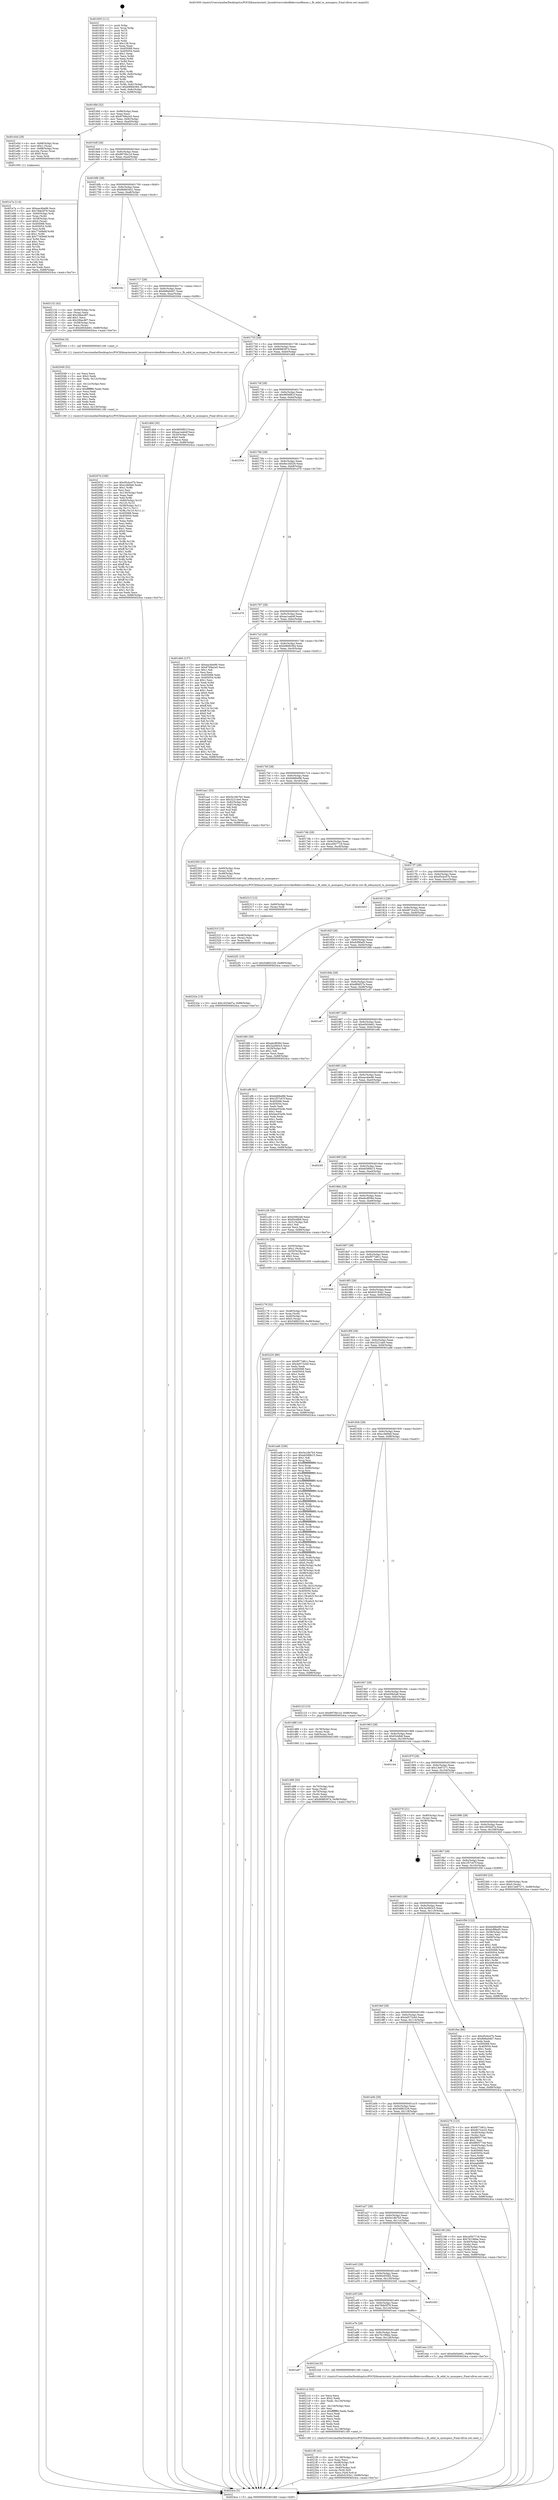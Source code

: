 digraph "0x401650" {
  label = "0x401650 (/mnt/c/Users/mathe/Desktop/tcc/POCII/binaries/extr_linuxdriversvideofbdevcorefbmon.c_fb_edid_to_monspecs_Final-ollvm.out::main(0))"
  labelloc = "t"
  node[shape=record]

  Entry [label="",width=0.3,height=0.3,shape=circle,fillcolor=black,style=filled]
  "0x4016bf" [label="{
     0x4016bf [32]\l
     | [instrs]\l
     &nbsp;&nbsp;0x4016bf \<+6\>: mov -0x88(%rbp),%eax\l
     &nbsp;&nbsp;0x4016c5 \<+2\>: mov %eax,%ecx\l
     &nbsp;&nbsp;0x4016c7 \<+6\>: sub $0x8769a2a5,%ecx\l
     &nbsp;&nbsp;0x4016cd \<+6\>: mov %eax,-0x9c(%rbp)\l
     &nbsp;&nbsp;0x4016d3 \<+6\>: mov %ecx,-0xa0(%rbp)\l
     &nbsp;&nbsp;0x4016d9 \<+6\>: je 0000000000401e5d \<main+0x80d\>\l
  }"]
  "0x401e5d" [label="{
     0x401e5d [29]\l
     | [instrs]\l
     &nbsp;&nbsp;0x401e5d \<+4\>: mov -0x68(%rbp),%rax\l
     &nbsp;&nbsp;0x401e61 \<+6\>: movl $0x1,(%rax)\l
     &nbsp;&nbsp;0x401e67 \<+4\>: mov -0x68(%rbp),%rax\l
     &nbsp;&nbsp;0x401e6b \<+3\>: movslq (%rax),%rax\l
     &nbsp;&nbsp;0x401e6e \<+4\>: shl $0x0,%rax\l
     &nbsp;&nbsp;0x401e72 \<+3\>: mov %rax,%rdi\l
     &nbsp;&nbsp;0x401e75 \<+5\>: call 0000000000401050 \<malloc@plt\>\l
     | [calls]\l
     &nbsp;&nbsp;0x401050 \{1\} (unknown)\l
  }"]
  "0x4016df" [label="{
     0x4016df [28]\l
     | [instrs]\l
     &nbsp;&nbsp;0x4016df \<+5\>: jmp 00000000004016e4 \<main+0x94\>\l
     &nbsp;&nbsp;0x4016e4 \<+6\>: mov -0x9c(%rbp),%eax\l
     &nbsp;&nbsp;0x4016ea \<+5\>: sub $0x8970bc1d,%eax\l
     &nbsp;&nbsp;0x4016ef \<+6\>: mov %eax,-0xa4(%rbp)\l
     &nbsp;&nbsp;0x4016f5 \<+6\>: je 0000000000402132 \<main+0xae2\>\l
  }"]
  Exit [label="",width=0.3,height=0.3,shape=circle,fillcolor=black,style=filled,peripheries=2]
  "0x402132" [label="{
     0x402132 [42]\l
     | [instrs]\l
     &nbsp;&nbsp;0x402132 \<+4\>: mov -0x58(%rbp),%rax\l
     &nbsp;&nbsp;0x402136 \<+2\>: mov (%rax),%ecx\l
     &nbsp;&nbsp;0x402138 \<+6\>: add $0x29bec8f7,%ecx\l
     &nbsp;&nbsp;0x40213e \<+3\>: add $0x1,%ecx\l
     &nbsp;&nbsp;0x402141 \<+6\>: sub $0x29bec8f7,%ecx\l
     &nbsp;&nbsp;0x402147 \<+4\>: mov -0x58(%rbp),%rax\l
     &nbsp;&nbsp;0x40214b \<+2\>: mov %ecx,(%rax)\l
     &nbsp;&nbsp;0x40214d \<+10\>: movl $0xe0b5de61,-0x88(%rbp)\l
     &nbsp;&nbsp;0x402157 \<+5\>: jmp 00000000004024ca \<main+0xe7a\>\l
  }"]
  "0x4016fb" [label="{
     0x4016fb [28]\l
     | [instrs]\l
     &nbsp;&nbsp;0x4016fb \<+5\>: jmp 0000000000401700 \<main+0xb0\>\l
     &nbsp;&nbsp;0x401700 \<+6\>: mov -0x9c(%rbp),%eax\l
     &nbsp;&nbsp;0x401706 \<+5\>: sub $0x8b663441,%eax\l
     &nbsp;&nbsp;0x40170b \<+6\>: mov %eax,-0xa8(%rbp)\l
     &nbsp;&nbsp;0x401711 \<+6\>: je 000000000040234c \<main+0xcfc\>\l
  }"]
  "0x40232e" [label="{
     0x40232e [15]\l
     | [instrs]\l
     &nbsp;&nbsp;0x40232e \<+10\>: movl $0x1655dd7a,-0x88(%rbp)\l
     &nbsp;&nbsp;0x402338 \<+5\>: jmp 00000000004024ca \<main+0xe7a\>\l
  }"]
  "0x40234c" [label="{
     0x40234c\l
  }", style=dashed]
  "0x401717" [label="{
     0x401717 [28]\l
     | [instrs]\l
     &nbsp;&nbsp;0x401717 \<+5\>: jmp 000000000040171c \<main+0xcc\>\l
     &nbsp;&nbsp;0x40171c \<+6\>: mov -0x9c(%rbp),%eax\l
     &nbsp;&nbsp;0x401722 \<+5\>: sub $0x8d6a0dd7,%eax\l
     &nbsp;&nbsp;0x401727 \<+6\>: mov %eax,-0xac(%rbp)\l
     &nbsp;&nbsp;0x40172d \<+6\>: je 0000000000402044 \<main+0x9f4\>\l
  }"]
  "0x40231f" [label="{
     0x40231f [15]\l
     | [instrs]\l
     &nbsp;&nbsp;0x40231f \<+4\>: mov -0x48(%rbp),%rax\l
     &nbsp;&nbsp;0x402323 \<+3\>: mov (%rax),%rax\l
     &nbsp;&nbsp;0x402326 \<+3\>: mov %rax,%rdi\l
     &nbsp;&nbsp;0x402329 \<+5\>: call 0000000000401030 \<free@plt\>\l
     | [calls]\l
     &nbsp;&nbsp;0x401030 \{1\} (unknown)\l
  }"]
  "0x402044" [label="{
     0x402044 [5]\l
     | [instrs]\l
     &nbsp;&nbsp;0x402044 \<+5\>: call 0000000000401160 \<next_i\>\l
     | [calls]\l
     &nbsp;&nbsp;0x401160 \{1\} (/mnt/c/Users/mathe/Desktop/tcc/POCII/binaries/extr_linuxdriversvideofbdevcorefbmon.c_fb_edid_to_monspecs_Final-ollvm.out::next_i)\l
  }"]
  "0x401733" [label="{
     0x401733 [28]\l
     | [instrs]\l
     &nbsp;&nbsp;0x401733 \<+5\>: jmp 0000000000401738 \<main+0xe8\>\l
     &nbsp;&nbsp;0x401738 \<+6\>: mov -0x9c(%rbp),%eax\l
     &nbsp;&nbsp;0x40173e \<+5\>: sub $0x90883974,%eax\l
     &nbsp;&nbsp;0x401743 \<+6\>: mov %eax,-0xb0(%rbp)\l
     &nbsp;&nbsp;0x401749 \<+6\>: je 0000000000401db6 \<main+0x766\>\l
  }"]
  "0x402313" [label="{
     0x402313 [12]\l
     | [instrs]\l
     &nbsp;&nbsp;0x402313 \<+4\>: mov -0x60(%rbp),%rax\l
     &nbsp;&nbsp;0x402317 \<+3\>: mov (%rax),%rdi\l
     &nbsp;&nbsp;0x40231a \<+5\>: call 0000000000401030 \<free@plt\>\l
     | [calls]\l
     &nbsp;&nbsp;0x401030 \{1\} (unknown)\l
  }"]
  "0x401db6" [label="{
     0x401db6 [30]\l
     | [instrs]\l
     &nbsp;&nbsp;0x401db6 \<+5\>: mov $0x9856f81f,%eax\l
     &nbsp;&nbsp;0x401dbb \<+5\>: mov $0xaa1eab4f,%ecx\l
     &nbsp;&nbsp;0x401dc0 \<+3\>: mov -0x30(%rbp),%edx\l
     &nbsp;&nbsp;0x401dc3 \<+3\>: cmp $0x0,%edx\l
     &nbsp;&nbsp;0x401dc6 \<+3\>: cmove %ecx,%eax\l
     &nbsp;&nbsp;0x401dc9 \<+6\>: mov %eax,-0x88(%rbp)\l
     &nbsp;&nbsp;0x401dcf \<+5\>: jmp 00000000004024ca \<main+0xe7a\>\l
  }"]
  "0x40174f" [label="{
     0x40174f [28]\l
     | [instrs]\l
     &nbsp;&nbsp;0x40174f \<+5\>: jmp 0000000000401754 \<main+0x104\>\l
     &nbsp;&nbsp;0x401754 \<+6\>: mov -0x9c(%rbp),%eax\l
     &nbsp;&nbsp;0x40175a \<+5\>: sub $0x9856f81f,%eax\l
     &nbsp;&nbsp;0x40175f \<+6\>: mov %eax,-0xb4(%rbp)\l
     &nbsp;&nbsp;0x401765 \<+6\>: je 000000000040233d \<main+0xced\>\l
  }"]
  "0x4021f6" [label="{
     0x4021f6 [42]\l
     | [instrs]\l
     &nbsp;&nbsp;0x4021f6 \<+6\>: mov -0x138(%rbp),%ecx\l
     &nbsp;&nbsp;0x4021fc \<+3\>: imul %eax,%ecx\l
     &nbsp;&nbsp;0x4021ff \<+4\>: mov -0x48(%rbp),%r8\l
     &nbsp;&nbsp;0x402203 \<+3\>: mov (%r8),%r8\l
     &nbsp;&nbsp;0x402206 \<+4\>: mov -0x40(%rbp),%r9\l
     &nbsp;&nbsp;0x40220a \<+3\>: movslq (%r9),%r9\l
     &nbsp;&nbsp;0x40220d \<+4\>: mov %ecx,(%r8,%r9,4)\l
     &nbsp;&nbsp;0x402211 \<+10\>: movl $0xfc0193e1,-0x88(%rbp)\l
     &nbsp;&nbsp;0x40221b \<+5\>: jmp 00000000004024ca \<main+0xe7a\>\l
  }"]
  "0x40233d" [label="{
     0x40233d\l
  }", style=dashed]
  "0x40176b" [label="{
     0x40176b [28]\l
     | [instrs]\l
     &nbsp;&nbsp;0x40176b \<+5\>: jmp 0000000000401770 \<main+0x120\>\l
     &nbsp;&nbsp;0x401770 \<+6\>: mov -0x9c(%rbp),%eax\l
     &nbsp;&nbsp;0x401776 \<+5\>: sub $0x9ec3d529,%eax\l
     &nbsp;&nbsp;0x40177b \<+6\>: mov %eax,-0xb8(%rbp)\l
     &nbsp;&nbsp;0x401781 \<+6\>: je 0000000000401d79 \<main+0x729\>\l
  }"]
  "0x4021c2" [label="{
     0x4021c2 [52]\l
     | [instrs]\l
     &nbsp;&nbsp;0x4021c2 \<+2\>: xor %ecx,%ecx\l
     &nbsp;&nbsp;0x4021c4 \<+5\>: mov $0x2,%edx\l
     &nbsp;&nbsp;0x4021c9 \<+6\>: mov %edx,-0x134(%rbp)\l
     &nbsp;&nbsp;0x4021cf \<+1\>: cltd\l
     &nbsp;&nbsp;0x4021d0 \<+6\>: mov -0x134(%rbp),%esi\l
     &nbsp;&nbsp;0x4021d6 \<+2\>: idiv %esi\l
     &nbsp;&nbsp;0x4021d8 \<+6\>: imul $0xfffffffe,%edx,%edx\l
     &nbsp;&nbsp;0x4021de \<+2\>: mov %ecx,%edi\l
     &nbsp;&nbsp;0x4021e0 \<+2\>: sub %edx,%edi\l
     &nbsp;&nbsp;0x4021e2 \<+2\>: mov %ecx,%edx\l
     &nbsp;&nbsp;0x4021e4 \<+3\>: sub $0x1,%edx\l
     &nbsp;&nbsp;0x4021e7 \<+2\>: add %edx,%edi\l
     &nbsp;&nbsp;0x4021e9 \<+2\>: sub %edi,%ecx\l
     &nbsp;&nbsp;0x4021eb \<+6\>: mov %ecx,-0x138(%rbp)\l
     &nbsp;&nbsp;0x4021f1 \<+5\>: call 0000000000401160 \<next_i\>\l
     | [calls]\l
     &nbsp;&nbsp;0x401160 \{1\} (/mnt/c/Users/mathe/Desktop/tcc/POCII/binaries/extr_linuxdriversvideofbdevcorefbmon.c_fb_edid_to_monspecs_Final-ollvm.out::next_i)\l
  }"]
  "0x401d79" [label="{
     0x401d79\l
  }", style=dashed]
  "0x401787" [label="{
     0x401787 [28]\l
     | [instrs]\l
     &nbsp;&nbsp;0x401787 \<+5\>: jmp 000000000040178c \<main+0x13c\>\l
     &nbsp;&nbsp;0x40178c \<+6\>: mov -0x9c(%rbp),%eax\l
     &nbsp;&nbsp;0x401792 \<+5\>: sub $0xaa1eab4f,%eax\l
     &nbsp;&nbsp;0x401797 \<+6\>: mov %eax,-0xbc(%rbp)\l
     &nbsp;&nbsp;0x40179d \<+6\>: je 0000000000401dd4 \<main+0x784\>\l
  }"]
  "0x401a97" [label="{
     0x401a97\l
  }", style=dashed]
  "0x401dd4" [label="{
     0x401dd4 [137]\l
     | [instrs]\l
     &nbsp;&nbsp;0x401dd4 \<+5\>: mov $0xeac4be96,%eax\l
     &nbsp;&nbsp;0x401dd9 \<+5\>: mov $0x8769a2a5,%ecx\l
     &nbsp;&nbsp;0x401dde \<+2\>: mov $0x1,%dl\l
     &nbsp;&nbsp;0x401de0 \<+2\>: xor %esi,%esi\l
     &nbsp;&nbsp;0x401de2 \<+7\>: mov 0x405068,%edi\l
     &nbsp;&nbsp;0x401de9 \<+8\>: mov 0x405054,%r8d\l
     &nbsp;&nbsp;0x401df1 \<+3\>: sub $0x1,%esi\l
     &nbsp;&nbsp;0x401df4 \<+3\>: mov %edi,%r9d\l
     &nbsp;&nbsp;0x401df7 \<+3\>: add %esi,%r9d\l
     &nbsp;&nbsp;0x401dfa \<+4\>: imul %r9d,%edi\l
     &nbsp;&nbsp;0x401dfe \<+3\>: and $0x1,%edi\l
     &nbsp;&nbsp;0x401e01 \<+3\>: cmp $0x0,%edi\l
     &nbsp;&nbsp;0x401e04 \<+4\>: sete %r10b\l
     &nbsp;&nbsp;0x401e08 \<+4\>: cmp $0xa,%r8d\l
     &nbsp;&nbsp;0x401e0c \<+4\>: setl %r11b\l
     &nbsp;&nbsp;0x401e10 \<+3\>: mov %r10b,%bl\l
     &nbsp;&nbsp;0x401e13 \<+3\>: xor $0xff,%bl\l
     &nbsp;&nbsp;0x401e16 \<+3\>: mov %r11b,%r14b\l
     &nbsp;&nbsp;0x401e19 \<+4\>: xor $0xff,%r14b\l
     &nbsp;&nbsp;0x401e1d \<+3\>: xor $0x0,%dl\l
     &nbsp;&nbsp;0x401e20 \<+3\>: mov %bl,%r15b\l
     &nbsp;&nbsp;0x401e23 \<+4\>: and $0x0,%r15b\l
     &nbsp;&nbsp;0x401e27 \<+3\>: and %dl,%r10b\l
     &nbsp;&nbsp;0x401e2a \<+3\>: mov %r14b,%r12b\l
     &nbsp;&nbsp;0x401e2d \<+4\>: and $0x0,%r12b\l
     &nbsp;&nbsp;0x401e31 \<+3\>: and %dl,%r11b\l
     &nbsp;&nbsp;0x401e34 \<+3\>: or %r10b,%r15b\l
     &nbsp;&nbsp;0x401e37 \<+3\>: or %r11b,%r12b\l
     &nbsp;&nbsp;0x401e3a \<+3\>: xor %r12b,%r15b\l
     &nbsp;&nbsp;0x401e3d \<+3\>: or %r14b,%bl\l
     &nbsp;&nbsp;0x401e40 \<+3\>: xor $0xff,%bl\l
     &nbsp;&nbsp;0x401e43 \<+3\>: or $0x0,%dl\l
     &nbsp;&nbsp;0x401e46 \<+2\>: and %dl,%bl\l
     &nbsp;&nbsp;0x401e48 \<+3\>: or %bl,%r15b\l
     &nbsp;&nbsp;0x401e4b \<+4\>: test $0x1,%r15b\l
     &nbsp;&nbsp;0x401e4f \<+3\>: cmovne %ecx,%eax\l
     &nbsp;&nbsp;0x401e52 \<+6\>: mov %eax,-0x88(%rbp)\l
     &nbsp;&nbsp;0x401e58 \<+5\>: jmp 00000000004024ca \<main+0xe7a\>\l
  }"]
  "0x4017a3" [label="{
     0x4017a3 [28]\l
     | [instrs]\l
     &nbsp;&nbsp;0x4017a3 \<+5\>: jmp 00000000004017a8 \<main+0x158\>\l
     &nbsp;&nbsp;0x4017a8 \<+6\>: mov -0x9c(%rbp),%eax\l
     &nbsp;&nbsp;0x4017ae \<+5\>: sub $0xb966b384,%eax\l
     &nbsp;&nbsp;0x4017b3 \<+6\>: mov %eax,-0xc0(%rbp)\l
     &nbsp;&nbsp;0x4017b9 \<+6\>: je 0000000000401aa1 \<main+0x451\>\l
  }"]
  "0x4021bd" [label="{
     0x4021bd [5]\l
     | [instrs]\l
     &nbsp;&nbsp;0x4021bd \<+5\>: call 0000000000401160 \<next_i\>\l
     | [calls]\l
     &nbsp;&nbsp;0x401160 \{1\} (/mnt/c/Users/mathe/Desktop/tcc/POCII/binaries/extr_linuxdriversvideofbdevcorefbmon.c_fb_edid_to_monspecs_Final-ollvm.out::next_i)\l
  }"]
  "0x401aa1" [label="{
     0x401aa1 [53]\l
     | [instrs]\l
     &nbsp;&nbsp;0x401aa1 \<+5\>: mov $0x5e18b7b5,%eax\l
     &nbsp;&nbsp;0x401aa6 \<+5\>: mov $0x3221de0,%ecx\l
     &nbsp;&nbsp;0x401aab \<+6\>: mov -0x82(%rbp),%dl\l
     &nbsp;&nbsp;0x401ab1 \<+7\>: mov -0x81(%rbp),%sil\l
     &nbsp;&nbsp;0x401ab8 \<+3\>: mov %dl,%dil\l
     &nbsp;&nbsp;0x401abb \<+3\>: and %sil,%dil\l
     &nbsp;&nbsp;0x401abe \<+3\>: xor %sil,%dl\l
     &nbsp;&nbsp;0x401ac1 \<+3\>: or %dl,%dil\l
     &nbsp;&nbsp;0x401ac4 \<+4\>: test $0x1,%dil\l
     &nbsp;&nbsp;0x401ac8 \<+3\>: cmovne %ecx,%eax\l
     &nbsp;&nbsp;0x401acb \<+6\>: mov %eax,-0x88(%rbp)\l
     &nbsp;&nbsp;0x401ad1 \<+5\>: jmp 00000000004024ca \<main+0xe7a\>\l
  }"]
  "0x4017bf" [label="{
     0x4017bf [28]\l
     | [instrs]\l
     &nbsp;&nbsp;0x4017bf \<+5\>: jmp 00000000004017c4 \<main+0x174\>\l
     &nbsp;&nbsp;0x4017c4 \<+6\>: mov -0x9c(%rbp),%eax\l
     &nbsp;&nbsp;0x4017ca \<+5\>: sub $0xbbfdbd96,%eax\l
     &nbsp;&nbsp;0x4017cf \<+6\>: mov %eax,-0xc4(%rbp)\l
     &nbsp;&nbsp;0x4017d5 \<+6\>: je 000000000040242e \<main+0xdde\>\l
  }"]
  "0x4024ca" [label="{
     0x4024ca [5]\l
     | [instrs]\l
     &nbsp;&nbsp;0x4024ca \<+5\>: jmp 00000000004016bf \<main+0x6f\>\l
  }"]
  "0x401650" [label="{
     0x401650 [111]\l
     | [instrs]\l
     &nbsp;&nbsp;0x401650 \<+1\>: push %rbp\l
     &nbsp;&nbsp;0x401651 \<+3\>: mov %rsp,%rbp\l
     &nbsp;&nbsp;0x401654 \<+2\>: push %r15\l
     &nbsp;&nbsp;0x401656 \<+2\>: push %r14\l
     &nbsp;&nbsp;0x401658 \<+2\>: push %r13\l
     &nbsp;&nbsp;0x40165a \<+2\>: push %r12\l
     &nbsp;&nbsp;0x40165c \<+1\>: push %rbx\l
     &nbsp;&nbsp;0x40165d \<+7\>: sub $0x128,%rsp\l
     &nbsp;&nbsp;0x401664 \<+2\>: xor %eax,%eax\l
     &nbsp;&nbsp;0x401666 \<+7\>: mov 0x405068,%ecx\l
     &nbsp;&nbsp;0x40166d \<+7\>: mov 0x405054,%edx\l
     &nbsp;&nbsp;0x401674 \<+3\>: sub $0x1,%eax\l
     &nbsp;&nbsp;0x401677 \<+3\>: mov %ecx,%r8d\l
     &nbsp;&nbsp;0x40167a \<+3\>: add %eax,%r8d\l
     &nbsp;&nbsp;0x40167d \<+4\>: imul %r8d,%ecx\l
     &nbsp;&nbsp;0x401681 \<+3\>: and $0x1,%ecx\l
     &nbsp;&nbsp;0x401684 \<+3\>: cmp $0x0,%ecx\l
     &nbsp;&nbsp;0x401687 \<+4\>: sete %r9b\l
     &nbsp;&nbsp;0x40168b \<+4\>: and $0x1,%r9b\l
     &nbsp;&nbsp;0x40168f \<+7\>: mov %r9b,-0x82(%rbp)\l
     &nbsp;&nbsp;0x401696 \<+3\>: cmp $0xa,%edx\l
     &nbsp;&nbsp;0x401699 \<+4\>: setl %r9b\l
     &nbsp;&nbsp;0x40169d \<+4\>: and $0x1,%r9b\l
     &nbsp;&nbsp;0x4016a1 \<+7\>: mov %r9b,-0x81(%rbp)\l
     &nbsp;&nbsp;0x4016a8 \<+10\>: movl $0xb966b384,-0x88(%rbp)\l
     &nbsp;&nbsp;0x4016b2 \<+6\>: mov %edi,-0x8c(%rbp)\l
     &nbsp;&nbsp;0x4016b8 \<+7\>: mov %rsi,-0x98(%rbp)\l
  }"]
  "0x402179" [label="{
     0x402179 [32]\l
     | [instrs]\l
     &nbsp;&nbsp;0x402179 \<+4\>: mov -0x48(%rbp),%rdi\l
     &nbsp;&nbsp;0x40217d \<+3\>: mov %rax,(%rdi)\l
     &nbsp;&nbsp;0x402180 \<+4\>: mov -0x40(%rbp),%rax\l
     &nbsp;&nbsp;0x402184 \<+6\>: movl $0x0,(%rax)\l
     &nbsp;&nbsp;0x40218a \<+10\>: movl $0x54882229,-0x88(%rbp)\l
     &nbsp;&nbsp;0x402194 \<+5\>: jmp 00000000004024ca \<main+0xe7a\>\l
  }"]
  "0x40242e" [label="{
     0x40242e\l
  }", style=dashed]
  "0x4017db" [label="{
     0x4017db [28]\l
     | [instrs]\l
     &nbsp;&nbsp;0x4017db \<+5\>: jmp 00000000004017e0 \<main+0x190\>\l
     &nbsp;&nbsp;0x4017e0 \<+6\>: mov -0x9c(%rbp),%eax\l
     &nbsp;&nbsp;0x4017e6 \<+5\>: sub $0xcd5b7718,%eax\l
     &nbsp;&nbsp;0x4017eb \<+6\>: mov %eax,-0xc8(%rbp)\l
     &nbsp;&nbsp;0x4017f1 \<+6\>: je 0000000000402300 \<main+0xcb0\>\l
  }"]
  "0x40207d" [label="{
     0x40207d [166]\l
     | [instrs]\l
     &nbsp;&nbsp;0x40207d \<+5\>: mov $0xd5cbcd7b,%ecx\l
     &nbsp;&nbsp;0x402082 \<+5\>: mov $0xcc8d9a6,%edx\l
     &nbsp;&nbsp;0x402087 \<+3\>: mov $0x1,%r8b\l
     &nbsp;&nbsp;0x40208a \<+2\>: xor %esi,%esi\l
     &nbsp;&nbsp;0x40208c \<+6\>: mov -0x130(%rbp),%edi\l
     &nbsp;&nbsp;0x402092 \<+3\>: imul %eax,%edi\l
     &nbsp;&nbsp;0x402095 \<+3\>: mov %dil,%r9b\l
     &nbsp;&nbsp;0x402098 \<+4\>: mov -0x60(%rbp),%r10\l
     &nbsp;&nbsp;0x40209c \<+3\>: mov (%r10),%r10\l
     &nbsp;&nbsp;0x40209f \<+4\>: mov -0x58(%rbp),%r11\l
     &nbsp;&nbsp;0x4020a3 \<+3\>: movslq (%r11),%r11\l
     &nbsp;&nbsp;0x4020a6 \<+4\>: mov %r9b,(%r10,%r11,1)\l
     &nbsp;&nbsp;0x4020aa \<+7\>: mov 0x405068,%eax\l
     &nbsp;&nbsp;0x4020b1 \<+7\>: mov 0x405054,%edi\l
     &nbsp;&nbsp;0x4020b8 \<+3\>: sub $0x1,%esi\l
     &nbsp;&nbsp;0x4020bb \<+2\>: mov %eax,%ebx\l
     &nbsp;&nbsp;0x4020bd \<+2\>: add %esi,%ebx\l
     &nbsp;&nbsp;0x4020bf \<+3\>: imul %ebx,%eax\l
     &nbsp;&nbsp;0x4020c2 \<+3\>: and $0x1,%eax\l
     &nbsp;&nbsp;0x4020c5 \<+3\>: cmp $0x0,%eax\l
     &nbsp;&nbsp;0x4020c8 \<+4\>: sete %r9b\l
     &nbsp;&nbsp;0x4020cc \<+3\>: cmp $0xa,%edi\l
     &nbsp;&nbsp;0x4020cf \<+4\>: setl %r14b\l
     &nbsp;&nbsp;0x4020d3 \<+3\>: mov %r9b,%r15b\l
     &nbsp;&nbsp;0x4020d6 \<+4\>: xor $0xff,%r15b\l
     &nbsp;&nbsp;0x4020da \<+3\>: mov %r14b,%r12b\l
     &nbsp;&nbsp;0x4020dd \<+4\>: xor $0xff,%r12b\l
     &nbsp;&nbsp;0x4020e1 \<+4\>: xor $0x1,%r8b\l
     &nbsp;&nbsp;0x4020e5 \<+3\>: mov %r15b,%r13b\l
     &nbsp;&nbsp;0x4020e8 \<+4\>: and $0xff,%r13b\l
     &nbsp;&nbsp;0x4020ec \<+3\>: and %r8b,%r9b\l
     &nbsp;&nbsp;0x4020ef \<+3\>: mov %r12b,%al\l
     &nbsp;&nbsp;0x4020f2 \<+2\>: and $0xff,%al\l
     &nbsp;&nbsp;0x4020f4 \<+3\>: and %r8b,%r14b\l
     &nbsp;&nbsp;0x4020f7 \<+3\>: or %r9b,%r13b\l
     &nbsp;&nbsp;0x4020fa \<+3\>: or %r14b,%al\l
     &nbsp;&nbsp;0x4020fd \<+3\>: xor %al,%r13b\l
     &nbsp;&nbsp;0x402100 \<+3\>: or %r12b,%r15b\l
     &nbsp;&nbsp;0x402103 \<+4\>: xor $0xff,%r15b\l
     &nbsp;&nbsp;0x402107 \<+4\>: or $0x1,%r8b\l
     &nbsp;&nbsp;0x40210b \<+3\>: and %r8b,%r15b\l
     &nbsp;&nbsp;0x40210e \<+3\>: or %r15b,%r13b\l
     &nbsp;&nbsp;0x402111 \<+4\>: test $0x1,%r13b\l
     &nbsp;&nbsp;0x402115 \<+3\>: cmovne %edx,%ecx\l
     &nbsp;&nbsp;0x402118 \<+6\>: mov %ecx,-0x88(%rbp)\l
     &nbsp;&nbsp;0x40211e \<+5\>: jmp 00000000004024ca \<main+0xe7a\>\l
  }"]
  "0x402300" [label="{
     0x402300 [19]\l
     | [instrs]\l
     &nbsp;&nbsp;0x402300 \<+4\>: mov -0x60(%rbp),%rax\l
     &nbsp;&nbsp;0x402304 \<+3\>: mov (%rax),%rdi\l
     &nbsp;&nbsp;0x402307 \<+4\>: mov -0x48(%rbp),%rax\l
     &nbsp;&nbsp;0x40230b \<+3\>: mov (%rax),%rsi\l
     &nbsp;&nbsp;0x40230e \<+5\>: call 0000000000401440 \<fb_edmymyid_to_monspecs\>\l
     | [calls]\l
     &nbsp;&nbsp;0x401440 \{1\} (/mnt/c/Users/mathe/Desktop/tcc/POCII/binaries/extr_linuxdriversvideofbdevcorefbmon.c_fb_edid_to_monspecs_Final-ollvm.out::fb_edmymyid_to_monspecs)\l
  }"]
  "0x4017f7" [label="{
     0x4017f7 [28]\l
     | [instrs]\l
     &nbsp;&nbsp;0x4017f7 \<+5\>: jmp 00000000004017fc \<main+0x1ac\>\l
     &nbsp;&nbsp;0x4017fc \<+6\>: mov -0x9c(%rbp),%eax\l
     &nbsp;&nbsp;0x401802 \<+5\>: sub $0xd5cbcd7b,%eax\l
     &nbsp;&nbsp;0x401807 \<+6\>: mov %eax,-0xcc(%rbp)\l
     &nbsp;&nbsp;0x40180d \<+6\>: je 0000000000402453 \<main+0xe03\>\l
  }"]
  "0x402049" [label="{
     0x402049 [52]\l
     | [instrs]\l
     &nbsp;&nbsp;0x402049 \<+2\>: xor %ecx,%ecx\l
     &nbsp;&nbsp;0x40204b \<+5\>: mov $0x2,%edx\l
     &nbsp;&nbsp;0x402050 \<+6\>: mov %edx,-0x12c(%rbp)\l
     &nbsp;&nbsp;0x402056 \<+1\>: cltd\l
     &nbsp;&nbsp;0x402057 \<+6\>: mov -0x12c(%rbp),%esi\l
     &nbsp;&nbsp;0x40205d \<+2\>: idiv %esi\l
     &nbsp;&nbsp;0x40205f \<+6\>: imul $0xfffffffe,%edx,%edx\l
     &nbsp;&nbsp;0x402065 \<+2\>: mov %ecx,%edi\l
     &nbsp;&nbsp;0x402067 \<+2\>: sub %edx,%edi\l
     &nbsp;&nbsp;0x402069 \<+2\>: mov %ecx,%edx\l
     &nbsp;&nbsp;0x40206b \<+3\>: sub $0x1,%edx\l
     &nbsp;&nbsp;0x40206e \<+2\>: add %edx,%edi\l
     &nbsp;&nbsp;0x402070 \<+2\>: sub %edi,%ecx\l
     &nbsp;&nbsp;0x402072 \<+6\>: mov %ecx,-0x130(%rbp)\l
     &nbsp;&nbsp;0x402078 \<+5\>: call 0000000000401160 \<next_i\>\l
     | [calls]\l
     &nbsp;&nbsp;0x401160 \{1\} (/mnt/c/Users/mathe/Desktop/tcc/POCII/binaries/extr_linuxdriversvideofbdevcorefbmon.c_fb_edid_to_monspecs_Final-ollvm.out::next_i)\l
  }"]
  "0x402453" [label="{
     0x402453\l
  }", style=dashed]
  "0x401813" [label="{
     0x401813 [28]\l
     | [instrs]\l
     &nbsp;&nbsp;0x401813 \<+5\>: jmp 0000000000401818 \<main+0x1c8\>\l
     &nbsp;&nbsp;0x401818 \<+6\>: mov -0x9c(%rbp),%eax\l
     &nbsp;&nbsp;0x40181e \<+5\>: sub $0xd672ce32,%eax\l
     &nbsp;&nbsp;0x401823 \<+6\>: mov %eax,-0xd0(%rbp)\l
     &nbsp;&nbsp;0x401829 \<+6\>: je 00000000004022f1 \<main+0xca1\>\l
  }"]
  "0x401a7b" [label="{
     0x401a7b [28]\l
     | [instrs]\l
     &nbsp;&nbsp;0x401a7b \<+5\>: jmp 0000000000401a80 \<main+0x430\>\l
     &nbsp;&nbsp;0x401a80 \<+6\>: mov -0x9c(%rbp),%eax\l
     &nbsp;&nbsp;0x401a86 \<+5\>: sub $0x7fc196be,%eax\l
     &nbsp;&nbsp;0x401a8b \<+6\>: mov %eax,-0x128(%rbp)\l
     &nbsp;&nbsp;0x401a91 \<+6\>: je 00000000004021bd \<main+0xb6d\>\l
  }"]
  "0x4022f1" [label="{
     0x4022f1 [15]\l
     | [instrs]\l
     &nbsp;&nbsp;0x4022f1 \<+10\>: movl $0x54882229,-0x88(%rbp)\l
     &nbsp;&nbsp;0x4022fb \<+5\>: jmp 00000000004024ca \<main+0xe7a\>\l
  }"]
  "0x40182f" [label="{
     0x40182f [28]\l
     | [instrs]\l
     &nbsp;&nbsp;0x40182f \<+5\>: jmp 0000000000401834 \<main+0x1e4\>\l
     &nbsp;&nbsp;0x401834 \<+6\>: mov -0x9c(%rbp),%eax\l
     &nbsp;&nbsp;0x40183a \<+5\>: sub $0xdcf9fad5,%eax\l
     &nbsp;&nbsp;0x40183f \<+6\>: mov %eax,-0xd4(%rbp)\l
     &nbsp;&nbsp;0x401845 \<+6\>: je 0000000000401fd0 \<main+0x980\>\l
  }"]
  "0x401eec" [label="{
     0x401eec [15]\l
     | [instrs]\l
     &nbsp;&nbsp;0x401eec \<+10\>: movl $0xe0b5de61,-0x88(%rbp)\l
     &nbsp;&nbsp;0x401ef6 \<+5\>: jmp 00000000004024ca \<main+0xe7a\>\l
  }"]
  "0x401fd0" [label="{
     0x401fd0 [30]\l
     | [instrs]\l
     &nbsp;&nbsp;0x401fd0 \<+5\>: mov $0xebc8f384,%eax\l
     &nbsp;&nbsp;0x401fd5 \<+5\>: mov $0x3a2663c5,%ecx\l
     &nbsp;&nbsp;0x401fda \<+3\>: mov -0x29(%rbp),%dl\l
     &nbsp;&nbsp;0x401fdd \<+3\>: test $0x1,%dl\l
     &nbsp;&nbsp;0x401fe0 \<+3\>: cmovne %ecx,%eax\l
     &nbsp;&nbsp;0x401fe3 \<+6\>: mov %eax,-0x88(%rbp)\l
     &nbsp;&nbsp;0x401fe9 \<+5\>: jmp 00000000004024ca \<main+0xe7a\>\l
  }"]
  "0x40184b" [label="{
     0x40184b [28]\l
     | [instrs]\l
     &nbsp;&nbsp;0x40184b \<+5\>: jmp 0000000000401850 \<main+0x200\>\l
     &nbsp;&nbsp;0x401850 \<+6\>: mov -0x9c(%rbp),%eax\l
     &nbsp;&nbsp;0x401856 \<+5\>: sub $0xdf66f27e,%eax\l
     &nbsp;&nbsp;0x40185b \<+6\>: mov %eax,-0xd8(%rbp)\l
     &nbsp;&nbsp;0x401861 \<+6\>: je 0000000000401cd7 \<main+0x687\>\l
  }"]
  "0x401a5f" [label="{
     0x401a5f [28]\l
     | [instrs]\l
     &nbsp;&nbsp;0x401a5f \<+5\>: jmp 0000000000401a64 \<main+0x414\>\l
     &nbsp;&nbsp;0x401a64 \<+6\>: mov -0x9c(%rbp),%eax\l
     &nbsp;&nbsp;0x401a6a \<+5\>: sub $0x78de5f79,%eax\l
     &nbsp;&nbsp;0x401a6f \<+6\>: mov %eax,-0x124(%rbp)\l
     &nbsp;&nbsp;0x401a75 \<+6\>: je 0000000000401eec \<main+0x89c\>\l
  }"]
  "0x401cd7" [label="{
     0x401cd7\l
  }", style=dashed]
  "0x401867" [label="{
     0x401867 [28]\l
     | [instrs]\l
     &nbsp;&nbsp;0x401867 \<+5\>: jmp 000000000040186c \<main+0x21c\>\l
     &nbsp;&nbsp;0x40186c \<+6\>: mov -0x9c(%rbp),%eax\l
     &nbsp;&nbsp;0x401872 \<+5\>: sub $0xe0b5de61,%eax\l
     &nbsp;&nbsp;0x401877 \<+6\>: mov %eax,-0xdc(%rbp)\l
     &nbsp;&nbsp;0x40187d \<+6\>: je 0000000000401efb \<main+0x8ab\>\l
  }"]
  "0x4023d3" [label="{
     0x4023d3\l
  }", style=dashed]
  "0x401efb" [label="{
     0x401efb [91]\l
     | [instrs]\l
     &nbsp;&nbsp;0x401efb \<+5\>: mov $0xbbfdbd96,%eax\l
     &nbsp;&nbsp;0x401f00 \<+5\>: mov $0x1f57c67f,%ecx\l
     &nbsp;&nbsp;0x401f05 \<+7\>: mov 0x405068,%edx\l
     &nbsp;&nbsp;0x401f0c \<+7\>: mov 0x405054,%esi\l
     &nbsp;&nbsp;0x401f13 \<+2\>: mov %edx,%edi\l
     &nbsp;&nbsp;0x401f15 \<+6\>: sub $0xbee55e4b,%edi\l
     &nbsp;&nbsp;0x401f1b \<+3\>: sub $0x1,%edi\l
     &nbsp;&nbsp;0x401f1e \<+6\>: add $0xbee55e4b,%edi\l
     &nbsp;&nbsp;0x401f24 \<+3\>: imul %edi,%edx\l
     &nbsp;&nbsp;0x401f27 \<+3\>: and $0x1,%edx\l
     &nbsp;&nbsp;0x401f2a \<+3\>: cmp $0x0,%edx\l
     &nbsp;&nbsp;0x401f2d \<+4\>: sete %r8b\l
     &nbsp;&nbsp;0x401f31 \<+3\>: cmp $0xa,%esi\l
     &nbsp;&nbsp;0x401f34 \<+4\>: setl %r9b\l
     &nbsp;&nbsp;0x401f38 \<+3\>: mov %r8b,%r10b\l
     &nbsp;&nbsp;0x401f3b \<+3\>: and %r9b,%r10b\l
     &nbsp;&nbsp;0x401f3e \<+3\>: xor %r9b,%r8b\l
     &nbsp;&nbsp;0x401f41 \<+3\>: or %r8b,%r10b\l
     &nbsp;&nbsp;0x401f44 \<+4\>: test $0x1,%r10b\l
     &nbsp;&nbsp;0x401f48 \<+3\>: cmovne %ecx,%eax\l
     &nbsp;&nbsp;0x401f4b \<+6\>: mov %eax,-0x88(%rbp)\l
     &nbsp;&nbsp;0x401f51 \<+5\>: jmp 00000000004024ca \<main+0xe7a\>\l
  }"]
  "0x401883" [label="{
     0x401883 [28]\l
     | [instrs]\l
     &nbsp;&nbsp;0x401883 \<+5\>: jmp 0000000000401888 \<main+0x238\>\l
     &nbsp;&nbsp;0x401888 \<+6\>: mov -0x9c(%rbp),%eax\l
     &nbsp;&nbsp;0x40188e \<+5\>: sub $0xeac4be96,%eax\l
     &nbsp;&nbsp;0x401893 \<+6\>: mov %eax,-0xe0(%rbp)\l
     &nbsp;&nbsp;0x401899 \<+6\>: je 00000000004023f1 \<main+0xda1\>\l
  }"]
  "0x401a43" [label="{
     0x401a43 [28]\l
     | [instrs]\l
     &nbsp;&nbsp;0x401a43 \<+5\>: jmp 0000000000401a48 \<main+0x3f8\>\l
     &nbsp;&nbsp;0x401a48 \<+6\>: mov -0x9c(%rbp),%eax\l
     &nbsp;&nbsp;0x401a4e \<+5\>: sub $0x66c65582,%eax\l
     &nbsp;&nbsp;0x401a53 \<+6\>: mov %eax,-0x120(%rbp)\l
     &nbsp;&nbsp;0x401a59 \<+6\>: je 00000000004023d3 \<main+0xd83\>\l
  }"]
  "0x4023f1" [label="{
     0x4023f1\l
  }", style=dashed]
  "0x40189f" [label="{
     0x40189f [28]\l
     | [instrs]\l
     &nbsp;&nbsp;0x40189f \<+5\>: jmp 00000000004018a4 \<main+0x254\>\l
     &nbsp;&nbsp;0x4018a4 \<+6\>: mov -0x9c(%rbp),%eax\l
     &nbsp;&nbsp;0x4018aa \<+5\>: sub $0xeb589b15,%eax\l
     &nbsp;&nbsp;0x4018af \<+6\>: mov %eax,-0xe4(%rbp)\l
     &nbsp;&nbsp;0x4018b5 \<+6\>: je 0000000000401c26 \<main+0x5d6\>\l
  }"]
  "0x40238e" [label="{
     0x40238e\l
  }", style=dashed]
  "0x401c26" [label="{
     0x401c26 [30]\l
     | [instrs]\l
     &nbsp;&nbsp;0x401c26 \<+5\>: mov $0xd39b2a8,%eax\l
     &nbsp;&nbsp;0x401c2b \<+5\>: mov $0xf3cbfb8,%ecx\l
     &nbsp;&nbsp;0x401c30 \<+3\>: mov -0x31(%rbp),%dl\l
     &nbsp;&nbsp;0x401c33 \<+3\>: test $0x1,%dl\l
     &nbsp;&nbsp;0x401c36 \<+3\>: cmovne %ecx,%eax\l
     &nbsp;&nbsp;0x401c39 \<+6\>: mov %eax,-0x88(%rbp)\l
     &nbsp;&nbsp;0x401c3f \<+5\>: jmp 00000000004024ca \<main+0xe7a\>\l
  }"]
  "0x4018bb" [label="{
     0x4018bb [28]\l
     | [instrs]\l
     &nbsp;&nbsp;0x4018bb \<+5\>: jmp 00000000004018c0 \<main+0x270\>\l
     &nbsp;&nbsp;0x4018c0 \<+6\>: mov -0x9c(%rbp),%eax\l
     &nbsp;&nbsp;0x4018c6 \<+5\>: sub $0xebc8f384,%eax\l
     &nbsp;&nbsp;0x4018cb \<+6\>: mov %eax,-0xe8(%rbp)\l
     &nbsp;&nbsp;0x4018d1 \<+6\>: je 000000000040215c \<main+0xb0c\>\l
  }"]
  "0x401a27" [label="{
     0x401a27 [28]\l
     | [instrs]\l
     &nbsp;&nbsp;0x401a27 \<+5\>: jmp 0000000000401a2c \<main+0x3dc\>\l
     &nbsp;&nbsp;0x401a2c \<+6\>: mov -0x9c(%rbp),%eax\l
     &nbsp;&nbsp;0x401a32 \<+5\>: sub $0x5e18b7b5,%eax\l
     &nbsp;&nbsp;0x401a37 \<+6\>: mov %eax,-0x11c(%rbp)\l
     &nbsp;&nbsp;0x401a3d \<+6\>: je 000000000040238e \<main+0xd3e\>\l
  }"]
  "0x40215c" [label="{
     0x40215c [29]\l
     | [instrs]\l
     &nbsp;&nbsp;0x40215c \<+4\>: mov -0x50(%rbp),%rax\l
     &nbsp;&nbsp;0x402160 \<+6\>: movl $0x1,(%rax)\l
     &nbsp;&nbsp;0x402166 \<+4\>: mov -0x50(%rbp),%rax\l
     &nbsp;&nbsp;0x40216a \<+3\>: movslq (%rax),%rax\l
     &nbsp;&nbsp;0x40216d \<+4\>: shl $0x2,%rax\l
     &nbsp;&nbsp;0x402171 \<+3\>: mov %rax,%rdi\l
     &nbsp;&nbsp;0x402174 \<+5\>: call 0000000000401050 \<malloc@plt\>\l
     | [calls]\l
     &nbsp;&nbsp;0x401050 \{1\} (unknown)\l
  }"]
  "0x4018d7" [label="{
     0x4018d7 [28]\l
     | [instrs]\l
     &nbsp;&nbsp;0x4018d7 \<+5\>: jmp 00000000004018dc \<main+0x28c\>\l
     &nbsp;&nbsp;0x4018dc \<+6\>: mov -0x9c(%rbp),%eax\l
     &nbsp;&nbsp;0x4018e2 \<+5\>: sub $0xf977d81c,%eax\l
     &nbsp;&nbsp;0x4018e7 \<+6\>: mov %eax,-0xec(%rbp)\l
     &nbsp;&nbsp;0x4018ed \<+6\>: je 00000000004024ad \<main+0xe5d\>\l
  }"]
  "0x402199" [label="{
     0x402199 [36]\l
     | [instrs]\l
     &nbsp;&nbsp;0x402199 \<+5\>: mov $0xcd5b7718,%eax\l
     &nbsp;&nbsp;0x40219e \<+5\>: mov $0x7fc196be,%ecx\l
     &nbsp;&nbsp;0x4021a3 \<+4\>: mov -0x40(%rbp),%rdx\l
     &nbsp;&nbsp;0x4021a7 \<+2\>: mov (%rdx),%esi\l
     &nbsp;&nbsp;0x4021a9 \<+4\>: mov -0x50(%rbp),%rdx\l
     &nbsp;&nbsp;0x4021ad \<+2\>: cmp (%rdx),%esi\l
     &nbsp;&nbsp;0x4021af \<+3\>: cmovl %ecx,%eax\l
     &nbsp;&nbsp;0x4021b2 \<+6\>: mov %eax,-0x88(%rbp)\l
     &nbsp;&nbsp;0x4021b8 \<+5\>: jmp 00000000004024ca \<main+0xe7a\>\l
  }"]
  "0x4024ad" [label="{
     0x4024ad\l
  }", style=dashed]
  "0x4018f3" [label="{
     0x4018f3 [28]\l
     | [instrs]\l
     &nbsp;&nbsp;0x4018f3 \<+5\>: jmp 00000000004018f8 \<main+0x2a8\>\l
     &nbsp;&nbsp;0x4018f8 \<+6\>: mov -0x9c(%rbp),%eax\l
     &nbsp;&nbsp;0x4018fe \<+5\>: sub $0xfc0193e1,%eax\l
     &nbsp;&nbsp;0x401903 \<+6\>: mov %eax,-0xf0(%rbp)\l
     &nbsp;&nbsp;0x401909 \<+6\>: je 0000000000402220 \<main+0xbd0\>\l
  }"]
  "0x401a0b" [label="{
     0x401a0b [28]\l
     | [instrs]\l
     &nbsp;&nbsp;0x401a0b \<+5\>: jmp 0000000000401a10 \<main+0x3c0\>\l
     &nbsp;&nbsp;0x401a10 \<+6\>: mov -0x9c(%rbp),%eax\l
     &nbsp;&nbsp;0x401a16 \<+5\>: sub $0x54882229,%eax\l
     &nbsp;&nbsp;0x401a1b \<+6\>: mov %eax,-0x118(%rbp)\l
     &nbsp;&nbsp;0x401a21 \<+6\>: je 0000000000402199 \<main+0xb49\>\l
  }"]
  "0x402220" [label="{
     0x402220 [86]\l
     | [instrs]\l
     &nbsp;&nbsp;0x402220 \<+5\>: mov $0xf977d81c,%eax\l
     &nbsp;&nbsp;0x402225 \<+5\>: mov $0x4d573cb0,%ecx\l
     &nbsp;&nbsp;0x40222a \<+2\>: xor %edx,%edx\l
     &nbsp;&nbsp;0x40222c \<+7\>: mov 0x405068,%esi\l
     &nbsp;&nbsp;0x402233 \<+7\>: mov 0x405054,%edi\l
     &nbsp;&nbsp;0x40223a \<+3\>: sub $0x1,%edx\l
     &nbsp;&nbsp;0x40223d \<+3\>: mov %esi,%r8d\l
     &nbsp;&nbsp;0x402240 \<+3\>: add %edx,%r8d\l
     &nbsp;&nbsp;0x402243 \<+4\>: imul %r8d,%esi\l
     &nbsp;&nbsp;0x402247 \<+3\>: and $0x1,%esi\l
     &nbsp;&nbsp;0x40224a \<+3\>: cmp $0x0,%esi\l
     &nbsp;&nbsp;0x40224d \<+4\>: sete %r9b\l
     &nbsp;&nbsp;0x402251 \<+3\>: cmp $0xa,%edi\l
     &nbsp;&nbsp;0x402254 \<+4\>: setl %r10b\l
     &nbsp;&nbsp;0x402258 \<+3\>: mov %r9b,%r11b\l
     &nbsp;&nbsp;0x40225b \<+3\>: and %r10b,%r11b\l
     &nbsp;&nbsp;0x40225e \<+3\>: xor %r10b,%r9b\l
     &nbsp;&nbsp;0x402261 \<+3\>: or %r9b,%r11b\l
     &nbsp;&nbsp;0x402264 \<+4\>: test $0x1,%r11b\l
     &nbsp;&nbsp;0x402268 \<+3\>: cmovne %ecx,%eax\l
     &nbsp;&nbsp;0x40226b \<+6\>: mov %eax,-0x88(%rbp)\l
     &nbsp;&nbsp;0x402271 \<+5\>: jmp 00000000004024ca \<main+0xe7a\>\l
  }"]
  "0x40190f" [label="{
     0x40190f [28]\l
     | [instrs]\l
     &nbsp;&nbsp;0x40190f \<+5\>: jmp 0000000000401914 \<main+0x2c4\>\l
     &nbsp;&nbsp;0x401914 \<+6\>: mov -0x9c(%rbp),%eax\l
     &nbsp;&nbsp;0x40191a \<+5\>: sub $0x3221de0,%eax\l
     &nbsp;&nbsp;0x40191f \<+6\>: mov %eax,-0xf4(%rbp)\l
     &nbsp;&nbsp;0x401925 \<+6\>: je 0000000000401ad6 \<main+0x486\>\l
  }"]
  "0x402276" [label="{
     0x402276 [123]\l
     | [instrs]\l
     &nbsp;&nbsp;0x402276 \<+5\>: mov $0xf977d81c,%eax\l
     &nbsp;&nbsp;0x40227b \<+5\>: mov $0xd672ce32,%ecx\l
     &nbsp;&nbsp;0x402280 \<+4\>: mov -0x40(%rbp),%rdx\l
     &nbsp;&nbsp;0x402284 \<+2\>: mov (%rdx),%esi\l
     &nbsp;&nbsp;0x402286 \<+6\>: add $0x880577ed,%esi\l
     &nbsp;&nbsp;0x40228c \<+3\>: add $0x1,%esi\l
     &nbsp;&nbsp;0x40228f \<+6\>: sub $0x880577ed,%esi\l
     &nbsp;&nbsp;0x402295 \<+4\>: mov -0x40(%rbp),%rdx\l
     &nbsp;&nbsp;0x402299 \<+2\>: mov %esi,(%rdx)\l
     &nbsp;&nbsp;0x40229b \<+7\>: mov 0x405068,%esi\l
     &nbsp;&nbsp;0x4022a2 \<+7\>: mov 0x405054,%edi\l
     &nbsp;&nbsp;0x4022a9 \<+3\>: mov %esi,%r8d\l
     &nbsp;&nbsp;0x4022ac \<+7\>: sub $0xea84f897,%r8d\l
     &nbsp;&nbsp;0x4022b3 \<+4\>: sub $0x1,%r8d\l
     &nbsp;&nbsp;0x4022b7 \<+7\>: add $0xea84f897,%r8d\l
     &nbsp;&nbsp;0x4022be \<+4\>: imul %r8d,%esi\l
     &nbsp;&nbsp;0x4022c2 \<+3\>: and $0x1,%esi\l
     &nbsp;&nbsp;0x4022c5 \<+3\>: cmp $0x0,%esi\l
     &nbsp;&nbsp;0x4022c8 \<+4\>: sete %r9b\l
     &nbsp;&nbsp;0x4022cc \<+3\>: cmp $0xa,%edi\l
     &nbsp;&nbsp;0x4022cf \<+4\>: setl %r10b\l
     &nbsp;&nbsp;0x4022d3 \<+3\>: mov %r9b,%r11b\l
     &nbsp;&nbsp;0x4022d6 \<+3\>: and %r10b,%r11b\l
     &nbsp;&nbsp;0x4022d9 \<+3\>: xor %r10b,%r9b\l
     &nbsp;&nbsp;0x4022dc \<+3\>: or %r9b,%r11b\l
     &nbsp;&nbsp;0x4022df \<+4\>: test $0x1,%r11b\l
     &nbsp;&nbsp;0x4022e3 \<+3\>: cmovne %ecx,%eax\l
     &nbsp;&nbsp;0x4022e6 \<+6\>: mov %eax,-0x88(%rbp)\l
     &nbsp;&nbsp;0x4022ec \<+5\>: jmp 00000000004024ca \<main+0xe7a\>\l
  }"]
  "0x401ad6" [label="{
     0x401ad6 [336]\l
     | [instrs]\l
     &nbsp;&nbsp;0x401ad6 \<+5\>: mov $0x5e18b7b5,%eax\l
     &nbsp;&nbsp;0x401adb \<+5\>: mov $0xeb589b15,%ecx\l
     &nbsp;&nbsp;0x401ae0 \<+2\>: mov $0x1,%dl\l
     &nbsp;&nbsp;0x401ae2 \<+3\>: mov %rsp,%rsi\l
     &nbsp;&nbsp;0x401ae5 \<+4\>: add $0xfffffffffffffff0,%rsi\l
     &nbsp;&nbsp;0x401ae9 \<+3\>: mov %rsi,%rsp\l
     &nbsp;&nbsp;0x401aec \<+4\>: mov %rsi,-0x80(%rbp)\l
     &nbsp;&nbsp;0x401af0 \<+3\>: mov %rsp,%rsi\l
     &nbsp;&nbsp;0x401af3 \<+4\>: add $0xfffffffffffffff0,%rsi\l
     &nbsp;&nbsp;0x401af7 \<+3\>: mov %rsi,%rsp\l
     &nbsp;&nbsp;0x401afa \<+3\>: mov %rsp,%rdi\l
     &nbsp;&nbsp;0x401afd \<+4\>: add $0xfffffffffffffff0,%rdi\l
     &nbsp;&nbsp;0x401b01 \<+3\>: mov %rdi,%rsp\l
     &nbsp;&nbsp;0x401b04 \<+4\>: mov %rdi,-0x78(%rbp)\l
     &nbsp;&nbsp;0x401b08 \<+3\>: mov %rsp,%rdi\l
     &nbsp;&nbsp;0x401b0b \<+4\>: add $0xfffffffffffffff0,%rdi\l
     &nbsp;&nbsp;0x401b0f \<+3\>: mov %rdi,%rsp\l
     &nbsp;&nbsp;0x401b12 \<+4\>: mov %rdi,-0x70(%rbp)\l
     &nbsp;&nbsp;0x401b16 \<+3\>: mov %rsp,%rdi\l
     &nbsp;&nbsp;0x401b19 \<+4\>: add $0xfffffffffffffff0,%rdi\l
     &nbsp;&nbsp;0x401b1d \<+3\>: mov %rdi,%rsp\l
     &nbsp;&nbsp;0x401b20 \<+4\>: mov %rdi,-0x68(%rbp)\l
     &nbsp;&nbsp;0x401b24 \<+3\>: mov %rsp,%rdi\l
     &nbsp;&nbsp;0x401b27 \<+4\>: add $0xfffffffffffffff0,%rdi\l
     &nbsp;&nbsp;0x401b2b \<+3\>: mov %rdi,%rsp\l
     &nbsp;&nbsp;0x401b2e \<+4\>: mov %rdi,-0x60(%rbp)\l
     &nbsp;&nbsp;0x401b32 \<+3\>: mov %rsp,%rdi\l
     &nbsp;&nbsp;0x401b35 \<+4\>: add $0xfffffffffffffff0,%rdi\l
     &nbsp;&nbsp;0x401b39 \<+3\>: mov %rdi,%rsp\l
     &nbsp;&nbsp;0x401b3c \<+4\>: mov %rdi,-0x58(%rbp)\l
     &nbsp;&nbsp;0x401b40 \<+3\>: mov %rsp,%rdi\l
     &nbsp;&nbsp;0x401b43 \<+4\>: add $0xfffffffffffffff0,%rdi\l
     &nbsp;&nbsp;0x401b47 \<+3\>: mov %rdi,%rsp\l
     &nbsp;&nbsp;0x401b4a \<+4\>: mov %rdi,-0x50(%rbp)\l
     &nbsp;&nbsp;0x401b4e \<+3\>: mov %rsp,%rdi\l
     &nbsp;&nbsp;0x401b51 \<+4\>: add $0xfffffffffffffff0,%rdi\l
     &nbsp;&nbsp;0x401b55 \<+3\>: mov %rdi,%rsp\l
     &nbsp;&nbsp;0x401b58 \<+4\>: mov %rdi,-0x48(%rbp)\l
     &nbsp;&nbsp;0x401b5c \<+3\>: mov %rsp,%rdi\l
     &nbsp;&nbsp;0x401b5f \<+4\>: add $0xfffffffffffffff0,%rdi\l
     &nbsp;&nbsp;0x401b63 \<+3\>: mov %rdi,%rsp\l
     &nbsp;&nbsp;0x401b66 \<+4\>: mov %rdi,-0x40(%rbp)\l
     &nbsp;&nbsp;0x401b6a \<+4\>: mov -0x80(%rbp),%rdi\l
     &nbsp;&nbsp;0x401b6e \<+6\>: movl $0x0,(%rdi)\l
     &nbsp;&nbsp;0x401b74 \<+7\>: mov -0x8c(%rbp),%r8d\l
     &nbsp;&nbsp;0x401b7b \<+3\>: mov %r8d,(%rsi)\l
     &nbsp;&nbsp;0x401b7e \<+4\>: mov -0x78(%rbp),%rdi\l
     &nbsp;&nbsp;0x401b82 \<+7\>: mov -0x98(%rbp),%r9\l
     &nbsp;&nbsp;0x401b89 \<+3\>: mov %r9,(%rdi)\l
     &nbsp;&nbsp;0x401b8c \<+3\>: cmpl $0x2,(%rsi)\l
     &nbsp;&nbsp;0x401b8f \<+4\>: setne %r10b\l
     &nbsp;&nbsp;0x401b93 \<+4\>: and $0x1,%r10b\l
     &nbsp;&nbsp;0x401b97 \<+4\>: mov %r10b,-0x31(%rbp)\l
     &nbsp;&nbsp;0x401b9b \<+8\>: mov 0x405068,%r11d\l
     &nbsp;&nbsp;0x401ba3 \<+7\>: mov 0x405054,%ebx\l
     &nbsp;&nbsp;0x401baa \<+3\>: mov %r11d,%r14d\l
     &nbsp;&nbsp;0x401bad \<+7\>: sub $0x119ca6c5,%r14d\l
     &nbsp;&nbsp;0x401bb4 \<+4\>: sub $0x1,%r14d\l
     &nbsp;&nbsp;0x401bb8 \<+7\>: add $0x119ca6c5,%r14d\l
     &nbsp;&nbsp;0x401bbf \<+4\>: imul %r14d,%r11d\l
     &nbsp;&nbsp;0x401bc3 \<+4\>: and $0x1,%r11d\l
     &nbsp;&nbsp;0x401bc7 \<+4\>: cmp $0x0,%r11d\l
     &nbsp;&nbsp;0x401bcb \<+4\>: sete %r10b\l
     &nbsp;&nbsp;0x401bcf \<+3\>: cmp $0xa,%ebx\l
     &nbsp;&nbsp;0x401bd2 \<+4\>: setl %r15b\l
     &nbsp;&nbsp;0x401bd6 \<+3\>: mov %r10b,%r12b\l
     &nbsp;&nbsp;0x401bd9 \<+4\>: xor $0xff,%r12b\l
     &nbsp;&nbsp;0x401bdd \<+3\>: mov %r15b,%r13b\l
     &nbsp;&nbsp;0x401be0 \<+4\>: xor $0xff,%r13b\l
     &nbsp;&nbsp;0x401be4 \<+3\>: xor $0x0,%dl\l
     &nbsp;&nbsp;0x401be7 \<+3\>: mov %r12b,%sil\l
     &nbsp;&nbsp;0x401bea \<+4\>: and $0x0,%sil\l
     &nbsp;&nbsp;0x401bee \<+3\>: and %dl,%r10b\l
     &nbsp;&nbsp;0x401bf1 \<+3\>: mov %r13b,%dil\l
     &nbsp;&nbsp;0x401bf4 \<+4\>: and $0x0,%dil\l
     &nbsp;&nbsp;0x401bf8 \<+3\>: and %dl,%r15b\l
     &nbsp;&nbsp;0x401bfb \<+3\>: or %r10b,%sil\l
     &nbsp;&nbsp;0x401bfe \<+3\>: or %r15b,%dil\l
     &nbsp;&nbsp;0x401c01 \<+3\>: xor %dil,%sil\l
     &nbsp;&nbsp;0x401c04 \<+3\>: or %r13b,%r12b\l
     &nbsp;&nbsp;0x401c07 \<+4\>: xor $0xff,%r12b\l
     &nbsp;&nbsp;0x401c0b \<+3\>: or $0x0,%dl\l
     &nbsp;&nbsp;0x401c0e \<+3\>: and %dl,%r12b\l
     &nbsp;&nbsp;0x401c11 \<+3\>: or %r12b,%sil\l
     &nbsp;&nbsp;0x401c14 \<+4\>: test $0x1,%sil\l
     &nbsp;&nbsp;0x401c18 \<+3\>: cmovne %ecx,%eax\l
     &nbsp;&nbsp;0x401c1b \<+6\>: mov %eax,-0x88(%rbp)\l
     &nbsp;&nbsp;0x401c21 \<+5\>: jmp 00000000004024ca \<main+0xe7a\>\l
  }"]
  "0x40192b" [label="{
     0x40192b [28]\l
     | [instrs]\l
     &nbsp;&nbsp;0x40192b \<+5\>: jmp 0000000000401930 \<main+0x2e0\>\l
     &nbsp;&nbsp;0x401930 \<+6\>: mov -0x9c(%rbp),%eax\l
     &nbsp;&nbsp;0x401936 \<+5\>: sub $0xcc8d9a6,%eax\l
     &nbsp;&nbsp;0x40193b \<+6\>: mov %eax,-0xf8(%rbp)\l
     &nbsp;&nbsp;0x401941 \<+6\>: je 0000000000402123 \<main+0xad3\>\l
  }"]
  "0x4019ef" [label="{
     0x4019ef [28]\l
     | [instrs]\l
     &nbsp;&nbsp;0x4019ef \<+5\>: jmp 00000000004019f4 \<main+0x3a4\>\l
     &nbsp;&nbsp;0x4019f4 \<+6\>: mov -0x9c(%rbp),%eax\l
     &nbsp;&nbsp;0x4019fa \<+5\>: sub $0x4d573cb0,%eax\l
     &nbsp;&nbsp;0x4019ff \<+6\>: mov %eax,-0x114(%rbp)\l
     &nbsp;&nbsp;0x401a05 \<+6\>: je 0000000000402276 \<main+0xc26\>\l
  }"]
  "0x401fee" [label="{
     0x401fee [86]\l
     | [instrs]\l
     &nbsp;&nbsp;0x401fee \<+5\>: mov $0xd5cbcd7b,%eax\l
     &nbsp;&nbsp;0x401ff3 \<+5\>: mov $0x8d6a0dd7,%ecx\l
     &nbsp;&nbsp;0x401ff8 \<+2\>: xor %edx,%edx\l
     &nbsp;&nbsp;0x401ffa \<+7\>: mov 0x405068,%esi\l
     &nbsp;&nbsp;0x402001 \<+7\>: mov 0x405054,%edi\l
     &nbsp;&nbsp;0x402008 \<+3\>: sub $0x1,%edx\l
     &nbsp;&nbsp;0x40200b \<+3\>: mov %esi,%r8d\l
     &nbsp;&nbsp;0x40200e \<+3\>: add %edx,%r8d\l
     &nbsp;&nbsp;0x402011 \<+4\>: imul %r8d,%esi\l
     &nbsp;&nbsp;0x402015 \<+3\>: and $0x1,%esi\l
     &nbsp;&nbsp;0x402018 \<+3\>: cmp $0x0,%esi\l
     &nbsp;&nbsp;0x40201b \<+4\>: sete %r9b\l
     &nbsp;&nbsp;0x40201f \<+3\>: cmp $0xa,%edi\l
     &nbsp;&nbsp;0x402022 \<+4\>: setl %r10b\l
     &nbsp;&nbsp;0x402026 \<+3\>: mov %r9b,%r11b\l
     &nbsp;&nbsp;0x402029 \<+3\>: and %r10b,%r11b\l
     &nbsp;&nbsp;0x40202c \<+3\>: xor %r10b,%r9b\l
     &nbsp;&nbsp;0x40202f \<+3\>: or %r9b,%r11b\l
     &nbsp;&nbsp;0x402032 \<+4\>: test $0x1,%r11b\l
     &nbsp;&nbsp;0x402036 \<+3\>: cmovne %ecx,%eax\l
     &nbsp;&nbsp;0x402039 \<+6\>: mov %eax,-0x88(%rbp)\l
     &nbsp;&nbsp;0x40203f \<+5\>: jmp 00000000004024ca \<main+0xe7a\>\l
  }"]
  "0x402123" [label="{
     0x402123 [15]\l
     | [instrs]\l
     &nbsp;&nbsp;0x402123 \<+10\>: movl $0x8970bc1d,-0x88(%rbp)\l
     &nbsp;&nbsp;0x40212d \<+5\>: jmp 00000000004024ca \<main+0xe7a\>\l
  }"]
  "0x401947" [label="{
     0x401947 [28]\l
     | [instrs]\l
     &nbsp;&nbsp;0x401947 \<+5\>: jmp 000000000040194c \<main+0x2fc\>\l
     &nbsp;&nbsp;0x40194c \<+6\>: mov -0x9c(%rbp),%eax\l
     &nbsp;&nbsp;0x401952 \<+5\>: sub $0xd39b2a8,%eax\l
     &nbsp;&nbsp;0x401957 \<+6\>: mov %eax,-0xfc(%rbp)\l
     &nbsp;&nbsp;0x40195d \<+6\>: je 0000000000401d88 \<main+0x738\>\l
  }"]
  "0x4019d3" [label="{
     0x4019d3 [28]\l
     | [instrs]\l
     &nbsp;&nbsp;0x4019d3 \<+5\>: jmp 00000000004019d8 \<main+0x388\>\l
     &nbsp;&nbsp;0x4019d8 \<+6\>: mov -0x9c(%rbp),%eax\l
     &nbsp;&nbsp;0x4019de \<+5\>: sub $0x3a2663c5,%eax\l
     &nbsp;&nbsp;0x4019e3 \<+6\>: mov %eax,-0x110(%rbp)\l
     &nbsp;&nbsp;0x4019e9 \<+6\>: je 0000000000401fee \<main+0x99e\>\l
  }"]
  "0x401d88" [label="{
     0x401d88 [16]\l
     | [instrs]\l
     &nbsp;&nbsp;0x401d88 \<+4\>: mov -0x78(%rbp),%rax\l
     &nbsp;&nbsp;0x401d8c \<+3\>: mov (%rax),%rax\l
     &nbsp;&nbsp;0x401d8f \<+4\>: mov 0x8(%rax),%rdi\l
     &nbsp;&nbsp;0x401d93 \<+5\>: call 0000000000401060 \<atoi@plt\>\l
     | [calls]\l
     &nbsp;&nbsp;0x401060 \{1\} (unknown)\l
  }"]
  "0x401963" [label="{
     0x401963 [28]\l
     | [instrs]\l
     &nbsp;&nbsp;0x401963 \<+5\>: jmp 0000000000401968 \<main+0x318\>\l
     &nbsp;&nbsp;0x401968 \<+6\>: mov -0x9c(%rbp),%eax\l
     &nbsp;&nbsp;0x40196e \<+5\>: sub $0xf3cbfb8,%eax\l
     &nbsp;&nbsp;0x401973 \<+6\>: mov %eax,-0x100(%rbp)\l
     &nbsp;&nbsp;0x401979 \<+6\>: je 0000000000401c44 \<main+0x5f4\>\l
  }"]
  "0x401d98" [label="{
     0x401d98 [30]\l
     | [instrs]\l
     &nbsp;&nbsp;0x401d98 \<+4\>: mov -0x70(%rbp),%rdi\l
     &nbsp;&nbsp;0x401d9c \<+2\>: mov %eax,(%rdi)\l
     &nbsp;&nbsp;0x401d9e \<+4\>: mov -0x70(%rbp),%rdi\l
     &nbsp;&nbsp;0x401da2 \<+2\>: mov (%rdi),%eax\l
     &nbsp;&nbsp;0x401da4 \<+3\>: mov %eax,-0x30(%rbp)\l
     &nbsp;&nbsp;0x401da7 \<+10\>: movl $0x90883974,-0x88(%rbp)\l
     &nbsp;&nbsp;0x401db1 \<+5\>: jmp 00000000004024ca \<main+0xe7a\>\l
  }"]
  "0x401e7a" [label="{
     0x401e7a [114]\l
     | [instrs]\l
     &nbsp;&nbsp;0x401e7a \<+5\>: mov $0xeac4be96,%ecx\l
     &nbsp;&nbsp;0x401e7f \<+5\>: mov $0x78de5f79,%edx\l
     &nbsp;&nbsp;0x401e84 \<+4\>: mov -0x60(%rbp),%rdi\l
     &nbsp;&nbsp;0x401e88 \<+3\>: mov %rax,(%rdi)\l
     &nbsp;&nbsp;0x401e8b \<+4\>: mov -0x58(%rbp),%rax\l
     &nbsp;&nbsp;0x401e8f \<+6\>: movl $0x0,(%rax)\l
     &nbsp;&nbsp;0x401e95 \<+7\>: mov 0x405068,%esi\l
     &nbsp;&nbsp;0x401e9c \<+8\>: mov 0x405054,%r8d\l
     &nbsp;&nbsp;0x401ea4 \<+3\>: mov %esi,%r9d\l
     &nbsp;&nbsp;0x401ea7 \<+7\>: sub $0x7740fe6f,%r9d\l
     &nbsp;&nbsp;0x401eae \<+4\>: sub $0x1,%r9d\l
     &nbsp;&nbsp;0x401eb2 \<+7\>: add $0x7740fe6f,%r9d\l
     &nbsp;&nbsp;0x401eb9 \<+4\>: imul %r9d,%esi\l
     &nbsp;&nbsp;0x401ebd \<+3\>: and $0x1,%esi\l
     &nbsp;&nbsp;0x401ec0 \<+3\>: cmp $0x0,%esi\l
     &nbsp;&nbsp;0x401ec3 \<+4\>: sete %r10b\l
     &nbsp;&nbsp;0x401ec7 \<+4\>: cmp $0xa,%r8d\l
     &nbsp;&nbsp;0x401ecb \<+4\>: setl %r11b\l
     &nbsp;&nbsp;0x401ecf \<+3\>: mov %r10b,%bl\l
     &nbsp;&nbsp;0x401ed2 \<+3\>: and %r11b,%bl\l
     &nbsp;&nbsp;0x401ed5 \<+3\>: xor %r11b,%r10b\l
     &nbsp;&nbsp;0x401ed8 \<+3\>: or %r10b,%bl\l
     &nbsp;&nbsp;0x401edb \<+3\>: test $0x1,%bl\l
     &nbsp;&nbsp;0x401ede \<+3\>: cmovne %edx,%ecx\l
     &nbsp;&nbsp;0x401ee1 \<+6\>: mov %ecx,-0x88(%rbp)\l
     &nbsp;&nbsp;0x401ee7 \<+5\>: jmp 00000000004024ca \<main+0xe7a\>\l
  }"]
  "0x401f56" [label="{
     0x401f56 [122]\l
     | [instrs]\l
     &nbsp;&nbsp;0x401f56 \<+5\>: mov $0xbbfdbd96,%eax\l
     &nbsp;&nbsp;0x401f5b \<+5\>: mov $0xdcf9fad5,%ecx\l
     &nbsp;&nbsp;0x401f60 \<+4\>: mov -0x58(%rbp),%rdx\l
     &nbsp;&nbsp;0x401f64 \<+2\>: mov (%rdx),%esi\l
     &nbsp;&nbsp;0x401f66 \<+4\>: mov -0x68(%rbp),%rdx\l
     &nbsp;&nbsp;0x401f6a \<+2\>: cmp (%rdx),%esi\l
     &nbsp;&nbsp;0x401f6c \<+4\>: setl %dil\l
     &nbsp;&nbsp;0x401f70 \<+4\>: and $0x1,%dil\l
     &nbsp;&nbsp;0x401f74 \<+4\>: mov %dil,-0x29(%rbp)\l
     &nbsp;&nbsp;0x401f78 \<+7\>: mov 0x405068,%esi\l
     &nbsp;&nbsp;0x401f7f \<+8\>: mov 0x405054,%r8d\l
     &nbsp;&nbsp;0x401f87 \<+3\>: mov %esi,%r9d\l
     &nbsp;&nbsp;0x401f8a \<+7\>: sub $0x446c6e30,%r9d\l
     &nbsp;&nbsp;0x401f91 \<+4\>: sub $0x1,%r9d\l
     &nbsp;&nbsp;0x401f95 \<+7\>: add $0x446c6e30,%r9d\l
     &nbsp;&nbsp;0x401f9c \<+4\>: imul %r9d,%esi\l
     &nbsp;&nbsp;0x401fa0 \<+3\>: and $0x1,%esi\l
     &nbsp;&nbsp;0x401fa3 \<+3\>: cmp $0x0,%esi\l
     &nbsp;&nbsp;0x401fa6 \<+4\>: sete %dil\l
     &nbsp;&nbsp;0x401faa \<+4\>: cmp $0xa,%r8d\l
     &nbsp;&nbsp;0x401fae \<+4\>: setl %r10b\l
     &nbsp;&nbsp;0x401fb2 \<+3\>: mov %dil,%r11b\l
     &nbsp;&nbsp;0x401fb5 \<+3\>: and %r10b,%r11b\l
     &nbsp;&nbsp;0x401fb8 \<+3\>: xor %r10b,%dil\l
     &nbsp;&nbsp;0x401fbb \<+3\>: or %dil,%r11b\l
     &nbsp;&nbsp;0x401fbe \<+4\>: test $0x1,%r11b\l
     &nbsp;&nbsp;0x401fc2 \<+3\>: cmovne %ecx,%eax\l
     &nbsp;&nbsp;0x401fc5 \<+6\>: mov %eax,-0x88(%rbp)\l
     &nbsp;&nbsp;0x401fcb \<+5\>: jmp 00000000004024ca \<main+0xe7a\>\l
  }"]
  "0x401c44" [label="{
     0x401c44\l
  }", style=dashed]
  "0x40197f" [label="{
     0x40197f [28]\l
     | [instrs]\l
     &nbsp;&nbsp;0x40197f \<+5\>: jmp 0000000000401984 \<main+0x334\>\l
     &nbsp;&nbsp;0x401984 \<+6\>: mov -0x9c(%rbp),%eax\l
     &nbsp;&nbsp;0x40198a \<+5\>: sub $0x13e87271,%eax\l
     &nbsp;&nbsp;0x40198f \<+6\>: mov %eax,-0x104(%rbp)\l
     &nbsp;&nbsp;0x401995 \<+6\>: je 0000000000402379 \<main+0xd29\>\l
  }"]
  "0x4019b7" [label="{
     0x4019b7 [28]\l
     | [instrs]\l
     &nbsp;&nbsp;0x4019b7 \<+5\>: jmp 00000000004019bc \<main+0x36c\>\l
     &nbsp;&nbsp;0x4019bc \<+6\>: mov -0x9c(%rbp),%eax\l
     &nbsp;&nbsp;0x4019c2 \<+5\>: sub $0x1f57c67f,%eax\l
     &nbsp;&nbsp;0x4019c7 \<+6\>: mov %eax,-0x10c(%rbp)\l
     &nbsp;&nbsp;0x4019cd \<+6\>: je 0000000000401f56 \<main+0x906\>\l
  }"]
  "0x402379" [label="{
     0x402379 [21]\l
     | [instrs]\l
     &nbsp;&nbsp;0x402379 \<+4\>: mov -0x80(%rbp),%rax\l
     &nbsp;&nbsp;0x40237d \<+2\>: mov (%rax),%eax\l
     &nbsp;&nbsp;0x40237f \<+4\>: lea -0x28(%rbp),%rsp\l
     &nbsp;&nbsp;0x402383 \<+1\>: pop %rbx\l
     &nbsp;&nbsp;0x402384 \<+2\>: pop %r12\l
     &nbsp;&nbsp;0x402386 \<+2\>: pop %r13\l
     &nbsp;&nbsp;0x402388 \<+2\>: pop %r14\l
     &nbsp;&nbsp;0x40238a \<+2\>: pop %r15\l
     &nbsp;&nbsp;0x40238c \<+1\>: pop %rbp\l
     &nbsp;&nbsp;0x40238d \<+1\>: ret\l
  }"]
  "0x40199b" [label="{
     0x40199b [28]\l
     | [instrs]\l
     &nbsp;&nbsp;0x40199b \<+5\>: jmp 00000000004019a0 \<main+0x350\>\l
     &nbsp;&nbsp;0x4019a0 \<+6\>: mov -0x9c(%rbp),%eax\l
     &nbsp;&nbsp;0x4019a6 \<+5\>: sub $0x1655dd7a,%eax\l
     &nbsp;&nbsp;0x4019ab \<+6\>: mov %eax,-0x108(%rbp)\l
     &nbsp;&nbsp;0x4019b1 \<+6\>: je 0000000000402360 \<main+0xd10\>\l
  }"]
  "0x402360" [label="{
     0x402360 [25]\l
     | [instrs]\l
     &nbsp;&nbsp;0x402360 \<+4\>: mov -0x80(%rbp),%rax\l
     &nbsp;&nbsp;0x402364 \<+6\>: movl $0x0,(%rax)\l
     &nbsp;&nbsp;0x40236a \<+10\>: movl $0x13e87271,-0x88(%rbp)\l
     &nbsp;&nbsp;0x402374 \<+5\>: jmp 00000000004024ca \<main+0xe7a\>\l
  }"]
  Entry -> "0x401650" [label=" 1"]
  "0x4016bf" -> "0x401e5d" [label=" 1"]
  "0x4016bf" -> "0x4016df" [label=" 27"]
  "0x402379" -> Exit [label=" 1"]
  "0x4016df" -> "0x402132" [label=" 1"]
  "0x4016df" -> "0x4016fb" [label=" 26"]
  "0x402360" -> "0x4024ca" [label=" 1"]
  "0x4016fb" -> "0x40234c" [label=" 0"]
  "0x4016fb" -> "0x401717" [label=" 26"]
  "0x40232e" -> "0x4024ca" [label=" 1"]
  "0x401717" -> "0x402044" [label=" 1"]
  "0x401717" -> "0x401733" [label=" 25"]
  "0x40231f" -> "0x40232e" [label=" 1"]
  "0x401733" -> "0x401db6" [label=" 1"]
  "0x401733" -> "0x40174f" [label=" 24"]
  "0x402313" -> "0x40231f" [label=" 1"]
  "0x40174f" -> "0x40233d" [label=" 0"]
  "0x40174f" -> "0x40176b" [label=" 24"]
  "0x402300" -> "0x402313" [label=" 1"]
  "0x40176b" -> "0x401d79" [label=" 0"]
  "0x40176b" -> "0x401787" [label=" 24"]
  "0x4022f1" -> "0x4024ca" [label=" 1"]
  "0x401787" -> "0x401dd4" [label=" 1"]
  "0x401787" -> "0x4017a3" [label=" 23"]
  "0x402276" -> "0x4024ca" [label=" 1"]
  "0x4017a3" -> "0x401aa1" [label=" 1"]
  "0x4017a3" -> "0x4017bf" [label=" 22"]
  "0x401aa1" -> "0x4024ca" [label=" 1"]
  "0x401650" -> "0x4016bf" [label=" 1"]
  "0x4024ca" -> "0x4016bf" [label=" 27"]
  "0x402220" -> "0x4024ca" [label=" 1"]
  "0x4017bf" -> "0x40242e" [label=" 0"]
  "0x4017bf" -> "0x4017db" [label=" 22"]
  "0x4021c2" -> "0x4021f6" [label=" 1"]
  "0x4017db" -> "0x402300" [label=" 1"]
  "0x4017db" -> "0x4017f7" [label=" 21"]
  "0x4021bd" -> "0x4021c2" [label=" 1"]
  "0x4017f7" -> "0x402453" [label=" 0"]
  "0x4017f7" -> "0x401813" [label=" 21"]
  "0x401a7b" -> "0x401a97" [label=" 0"]
  "0x401813" -> "0x4022f1" [label=" 1"]
  "0x401813" -> "0x40182f" [label=" 20"]
  "0x401a7b" -> "0x4021bd" [label=" 1"]
  "0x40182f" -> "0x401fd0" [label=" 2"]
  "0x40182f" -> "0x40184b" [label=" 18"]
  "0x4021f6" -> "0x4024ca" [label=" 1"]
  "0x40184b" -> "0x401cd7" [label=" 0"]
  "0x40184b" -> "0x401867" [label=" 18"]
  "0x402179" -> "0x4024ca" [label=" 1"]
  "0x401867" -> "0x401efb" [label=" 2"]
  "0x401867" -> "0x401883" [label=" 16"]
  "0x40215c" -> "0x402179" [label=" 1"]
  "0x401883" -> "0x4023f1" [label=" 0"]
  "0x401883" -> "0x40189f" [label=" 16"]
  "0x402123" -> "0x4024ca" [label=" 1"]
  "0x40189f" -> "0x401c26" [label=" 1"]
  "0x40189f" -> "0x4018bb" [label=" 15"]
  "0x40207d" -> "0x4024ca" [label=" 1"]
  "0x4018bb" -> "0x40215c" [label=" 1"]
  "0x4018bb" -> "0x4018d7" [label=" 14"]
  "0x402044" -> "0x402049" [label=" 1"]
  "0x4018d7" -> "0x4024ad" [label=" 0"]
  "0x4018d7" -> "0x4018f3" [label=" 14"]
  "0x401fee" -> "0x4024ca" [label=" 1"]
  "0x4018f3" -> "0x402220" [label=" 1"]
  "0x4018f3" -> "0x40190f" [label=" 13"]
  "0x401f56" -> "0x4024ca" [label=" 2"]
  "0x40190f" -> "0x401ad6" [label=" 1"]
  "0x40190f" -> "0x40192b" [label=" 12"]
  "0x401efb" -> "0x4024ca" [label=" 2"]
  "0x401ad6" -> "0x4024ca" [label=" 1"]
  "0x401c26" -> "0x4024ca" [label=" 1"]
  "0x401a5f" -> "0x401a7b" [label=" 1"]
  "0x40192b" -> "0x402123" [label=" 1"]
  "0x40192b" -> "0x401947" [label=" 11"]
  "0x401a5f" -> "0x401eec" [label=" 1"]
  "0x401947" -> "0x401d88" [label=" 1"]
  "0x401947" -> "0x401963" [label=" 10"]
  "0x401d88" -> "0x401d98" [label=" 1"]
  "0x401d98" -> "0x4024ca" [label=" 1"]
  "0x401db6" -> "0x4024ca" [label=" 1"]
  "0x401dd4" -> "0x4024ca" [label=" 1"]
  "0x401e5d" -> "0x401e7a" [label=" 1"]
  "0x401e7a" -> "0x4024ca" [label=" 1"]
  "0x401a43" -> "0x401a5f" [label=" 2"]
  "0x401963" -> "0x401c44" [label=" 0"]
  "0x401963" -> "0x40197f" [label=" 10"]
  "0x401a43" -> "0x4023d3" [label=" 0"]
  "0x40197f" -> "0x402379" [label=" 1"]
  "0x40197f" -> "0x40199b" [label=" 9"]
  "0x401a27" -> "0x401a43" [label=" 2"]
  "0x40199b" -> "0x402360" [label=" 1"]
  "0x40199b" -> "0x4019b7" [label=" 8"]
  "0x402132" -> "0x4024ca" [label=" 1"]
  "0x4019b7" -> "0x401f56" [label=" 2"]
  "0x4019b7" -> "0x4019d3" [label=" 6"]
  "0x402199" -> "0x4024ca" [label=" 2"]
  "0x4019d3" -> "0x401fee" [label=" 1"]
  "0x4019d3" -> "0x4019ef" [label=" 5"]
  "0x401eec" -> "0x4024ca" [label=" 1"]
  "0x4019ef" -> "0x402276" [label=" 1"]
  "0x4019ef" -> "0x401a0b" [label=" 4"]
  "0x401fd0" -> "0x4024ca" [label=" 2"]
  "0x401a0b" -> "0x402199" [label=" 2"]
  "0x401a0b" -> "0x401a27" [label=" 2"]
  "0x402049" -> "0x40207d" [label=" 1"]
  "0x401a27" -> "0x40238e" [label=" 0"]
}
